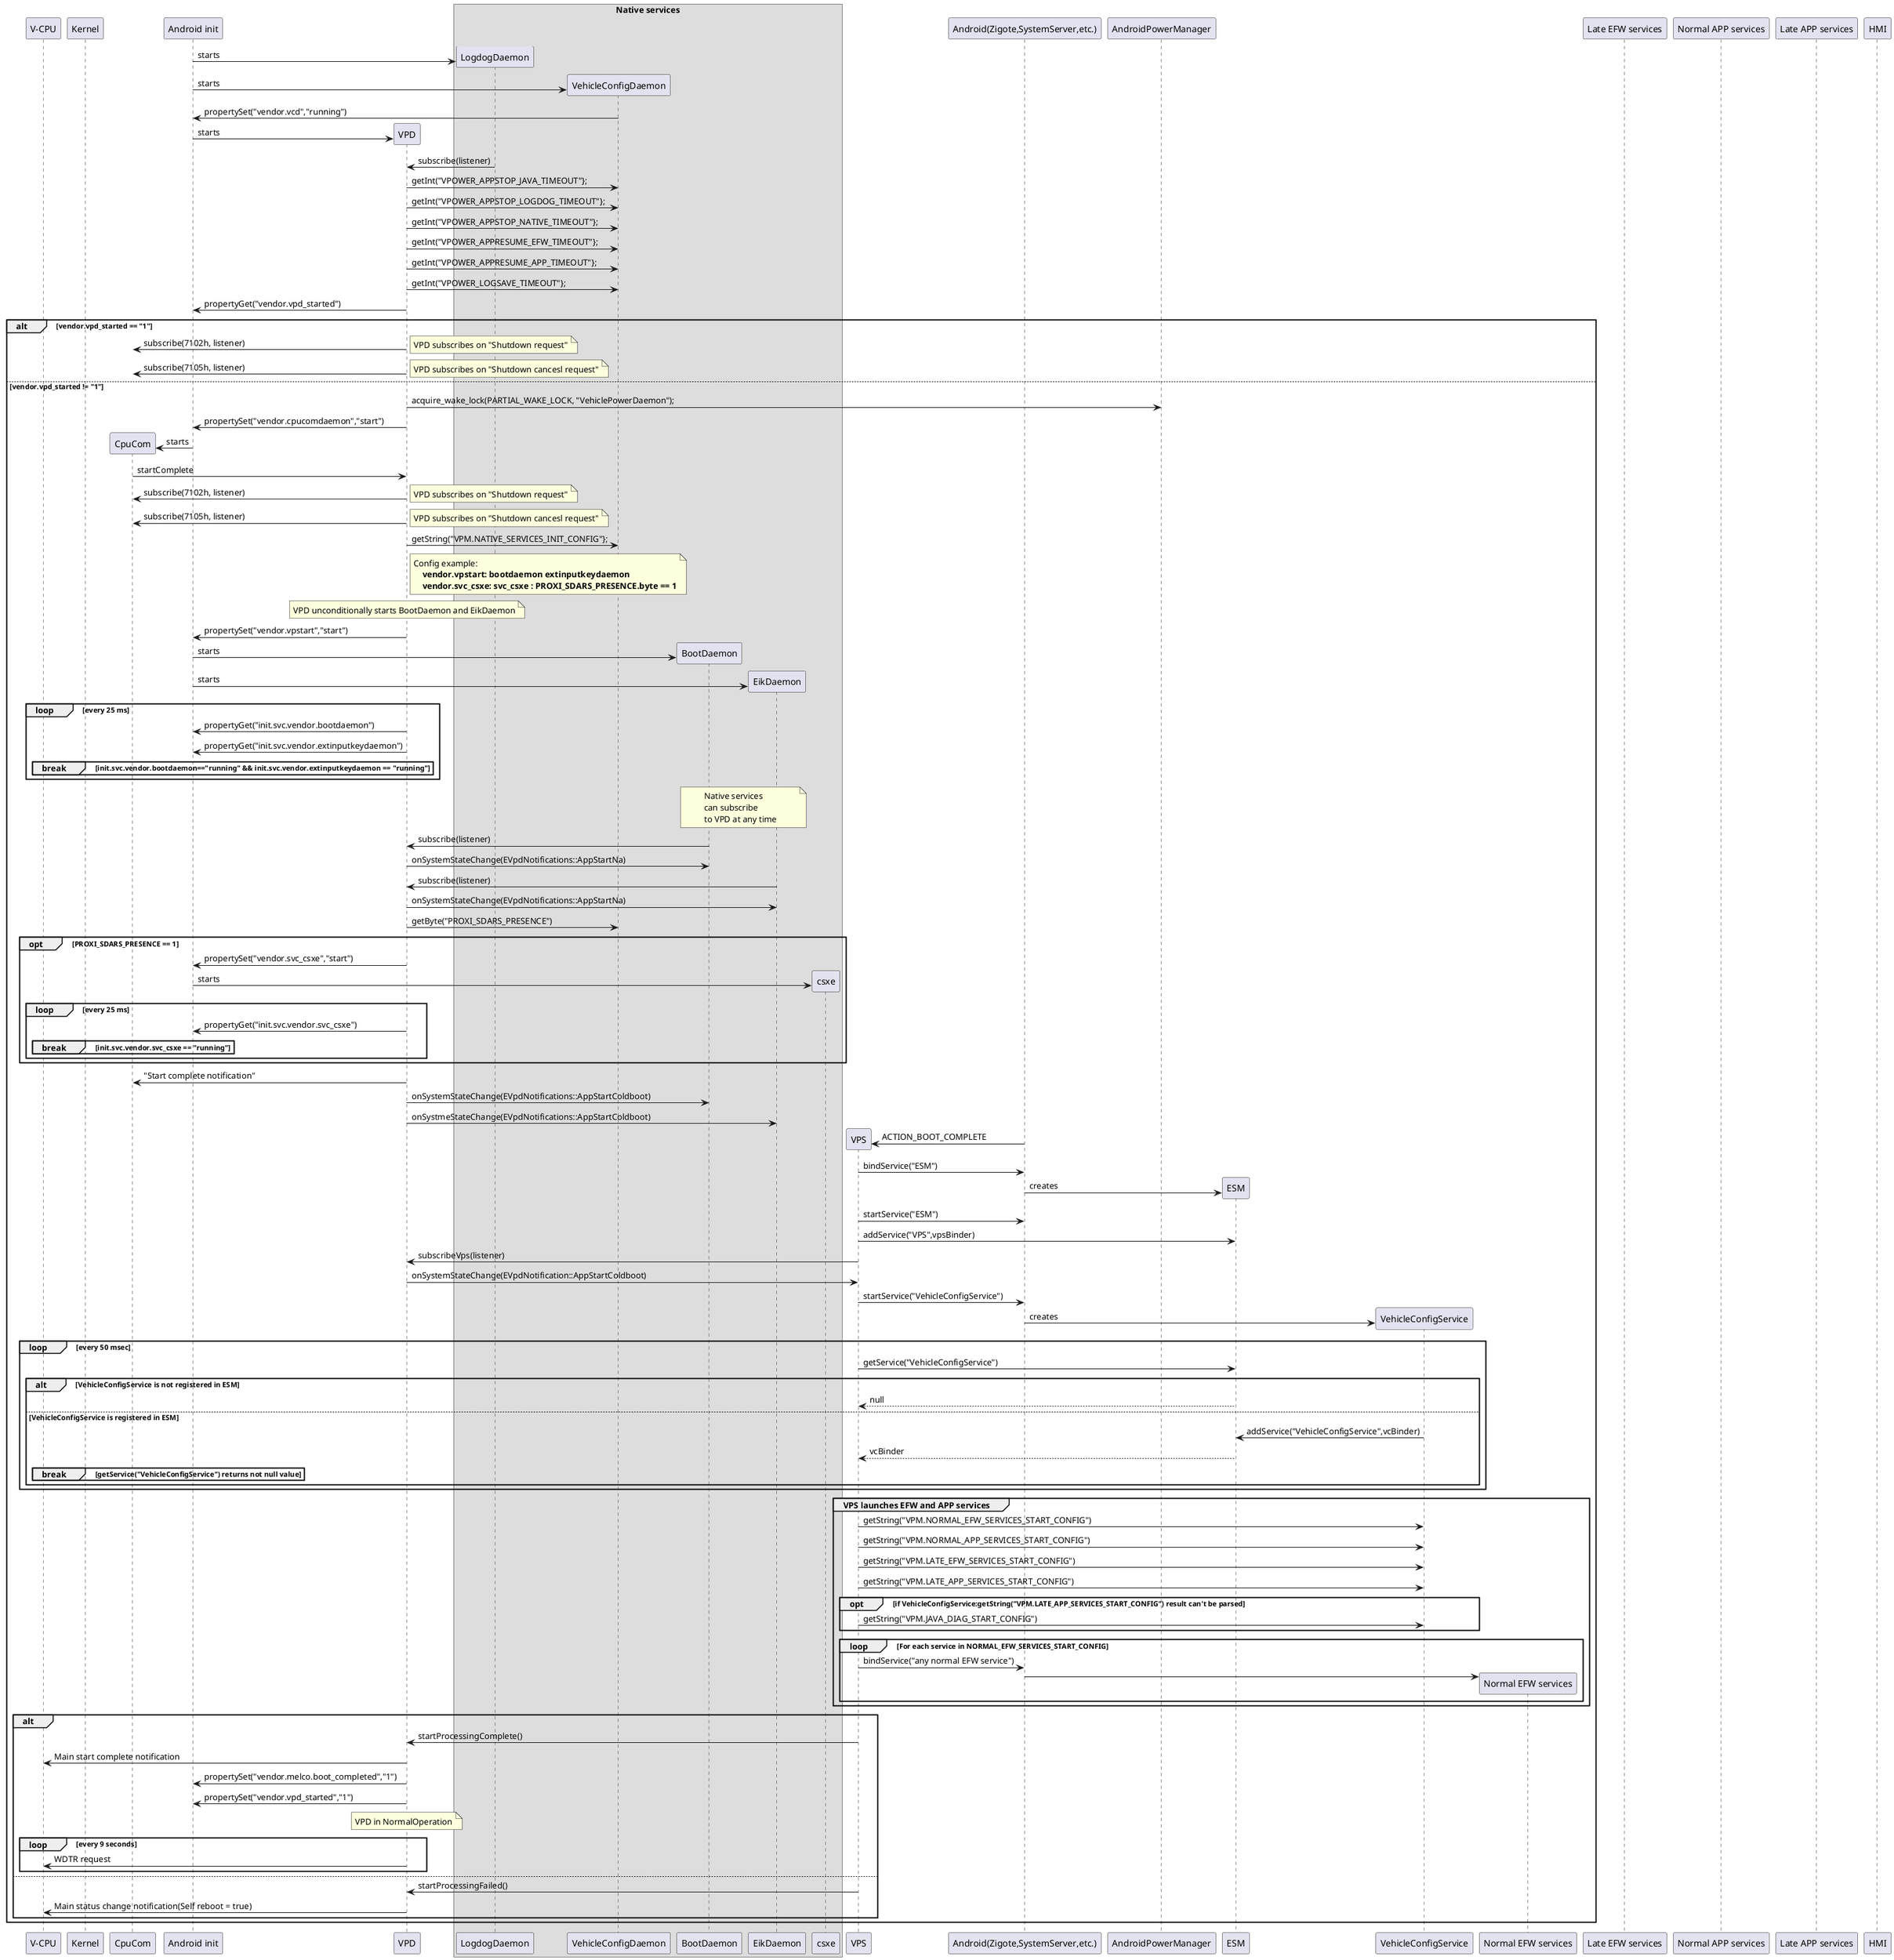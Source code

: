@startuml
participant "V-CPU"
participant Kernel
participant CpuCom
participant "Android init"
participant VPD
box "Native services"
    participant LogdogDaemon
    participant VehicleConfigDaemon
    participant BootDaemon
    participant EikDaemon
    participant csxe
end box
participant VPS
participant "Android(Zigote,SystemServer,etc.)"
participant AndroidPowerManager
participant ESM
participant VehicleConfigService
participant "Normal EFW services"
participant "Late EFW services"
participant "Normal APP services"
participant "Late APP services"
participant HMI

create LogdogDaemon
"Android init"->LogdogDaemon:starts

create VehicleConfigDaemon
"Android init"->VehicleConfigDaemon:starts
VehicleConfigDaemon->"Android init":propertySet("vendor.vcd","running")

create VPD
"Android init"->VPD:starts

LogdogDaemon->VPD:subscribe(listener)

VPD->VehicleConfigDaemon:getInt("VPOWER_APPSTOP_JAVA_TIMEOUT"};
VPD->VehicleConfigDaemon:getInt("VPOWER_APPSTOP_LOGDOG_TIMEOUT"};
VPD->VehicleConfigDaemon:getInt("VPOWER_APPSTOP_NATIVE_TIMEOUT"};
VPD->VehicleConfigDaemon:getInt("VPOWER_APPRESUME_EFW_TIMEOUT"};
VPD->VehicleConfigDaemon:getInt("VPOWER_APPRESUME_APP_TIMEOUT"};
VPD->VehicleConfigDaemon:getInt("VPOWER_LOGSAVE_TIMEOUT"};

VPD->"Android init": propertyGet("vendor.vpd_started")
alt vendor.vpd_started == "1"
    VPD->CpuCom: subscribe(7102h, listener)
    note right: VPD subscribes on "Shutdown request"
    VPD->CpuCom: subscribe(7105h, listener)
    note right: VPD subscribes on "Shutdown cancesl request"
else vendor.vpd_started != "1"
    VPD->"AndroidPowerManager": acquire_wake_lock(PARTIAL_WAKE_LOCK, "VehiclePowerDaemon");
    VPD->"Android init": propertySet("vendor.cpucomdaemon","start")
    create CpuCom
    "Android init"->CpuCom: starts
    CpuCom->VPD: startComplete

    VPD->CpuCom: subscribe(7102h, listener)
    note right: VPD subscribes on "Shutdown request"
    VPD->CpuCom: subscribe(7105h, listener)
    note right: VPD subscribes on "Shutdown cancesl request"

    VPD->VehicleConfigDaemon:getString("VPM.NATIVE_SERVICES_INIT_CONFIG"};
    note right VPD
    Config example:
        **vendor.vpstart: bootdaemon extinputkeydaemon**
        **vendor.svc_csxe: svc_csxe : PROXI_SDARS_PRESENCE.byte == 1**
    end note
    note over VPD: VPD unconditionally starts BootDaemon and EikDaemon
    VPD->"Android init": propertySet("vendor.vpstart","start")
    create BootDaemon
    "Android init"->BootDaemon: starts
    create EikDaemon
    "Android init"->EikDaemon: starts

    loop every 25 ms
        VPD->"Android init": propertyGet("init.svc.vendor.bootdaemon")
        VPD->"Android init": propertyGet("init.svc.vendor.extinputkeydaemon")
        break init.svc.vendor.bootdaemon=="running" && init.svc.vendor.extinputkeydaemon == "running"
        end
    end loop

    note over BootDaemon, EikDaemon
        Native services
        can subscribe
        to VPD at any time
    end note
    BootDaemon->VPD: subscribe(listener)
    VPD->BootDaemon: onSystemStateChange(EVpdNotifications::AppStartNa)
    EikDaemon->VPD: subscribe(listener)
    VPD->EikDaemon: onSystemStateChange(EVpdNotifications::AppStartNa)

    VPD->"VehicleConfigDaemon":getByte("PROXI_SDARS_PRESENCE")
    opt PROXI_SDARS_PRESENCE == 1
        VPD->"Android init": propertySet("vendor.svc_csxe","start")
        create csxe
        "Android init"->csxe: starts
        loop every 25 ms
            VPD->"Android init": propertyGet("init.svc.vendor.svc_csxe")
            break init.svc.vendor.svc_csxe == "running"
            end
        end loop
    end

    VPD->CpuCom: "Start complete notification"

    VPD->BootDaemon: onSystemStateChange(EVpdNotifications::AppStartColdboot)
    VPD->EikDaemon: onSystmeStateChange(EVpdNotifications::AppStartColdboot)

    create VPS
    "Android(Zigote,SystemServer,etc.)"->VPS:ACTION_BOOT_COMPLETE
    VPS->"Android(Zigote,SystemServer,etc.)":bindService("ESM")

    create ESM
    "Android(Zigote,SystemServer,etc.)"->ESM:creates
    VPS->"Android(Zigote,SystemServer,etc.)":startService("ESM")
    VPS->ESM:addService("VPS",vpsBinder)
    VPD<-VPS:subscribeVps(listener)
    VPD->VPS:onSystemStateChange(EVpdNotification::AppStartColdboot)

    VPS->"Android(Zigote,SystemServer,etc.)":startService("VehicleConfigService")
    create VehicleConfigService
    "Android(Zigote,SystemServer,etc.)"->VehicleConfigService:creates
    loop every 50 msec
        VPS->ESM:getService("VehicleConfigService")
        alt VehicleConfigService is not registered in ESM
            return null
        else VehicleConfigService is registered in ESM
            VehicleConfigService->ESM:addService("VehicleConfigService",vcBinder)
            ESM-->VPS:vcBinder
            break getService("VehicleConfigService") returns not null value
            end
        end
    end loop

    group VPS launches EFW and APP services
        VPS->VehicleConfigService:getString("VPM.NORMAL_EFW_SERVICES_START_CONFIG")
        VPS->VehicleConfigService:getString("VPM.NORMAL_APP_SERVICES_START_CONFIG")
        VPS->VehicleConfigService:getString("VPM.LATE_EFW_SERVICES_START_CONFIG")
        VPS->VehicleConfigService:getString("VPM.LATE_APP_SERVICES_START_CONFIG")
        opt if VehicleConfigService:getString("VPM.LATE_APP_SERVICES_START_CONFIG") result can't be parsed
            VPS->VehicleConfigService:getString("VPM.JAVA_DIAG_START_CONFIG")
        end

        loop For each service in NORMAL_EFW_SERVICES_START_CONFIG
            VPS->"Android(Zigote,SystemServer,etc.)":bindService("any normal EFW service")
            create "Normal EFW services"
            "Android(Zigote,SystemServer,etc.)"->"Normal EFW services"
        end loop
    end group


    alt
        VPD<-VPS:startProcessingComplete()
        "V-CPU"<-VPD:Main start complete notification
        VPD->"Android init":propertySet("vendor.melco.boot_completed","1")
        VPD->"Android init": propertySet("vendor.vpd_started","1")
        note over VPD: VPD in NormalOperation
        loop every 9 seconds
            "V-CPU"<-VPD : WDTR request
        end loop
    else
        VPD<-VPS:startProcessingFailed()
        "V-CPU"<-VPD: Main status change notification(Self reboot = true)
    end
end

@enduml
